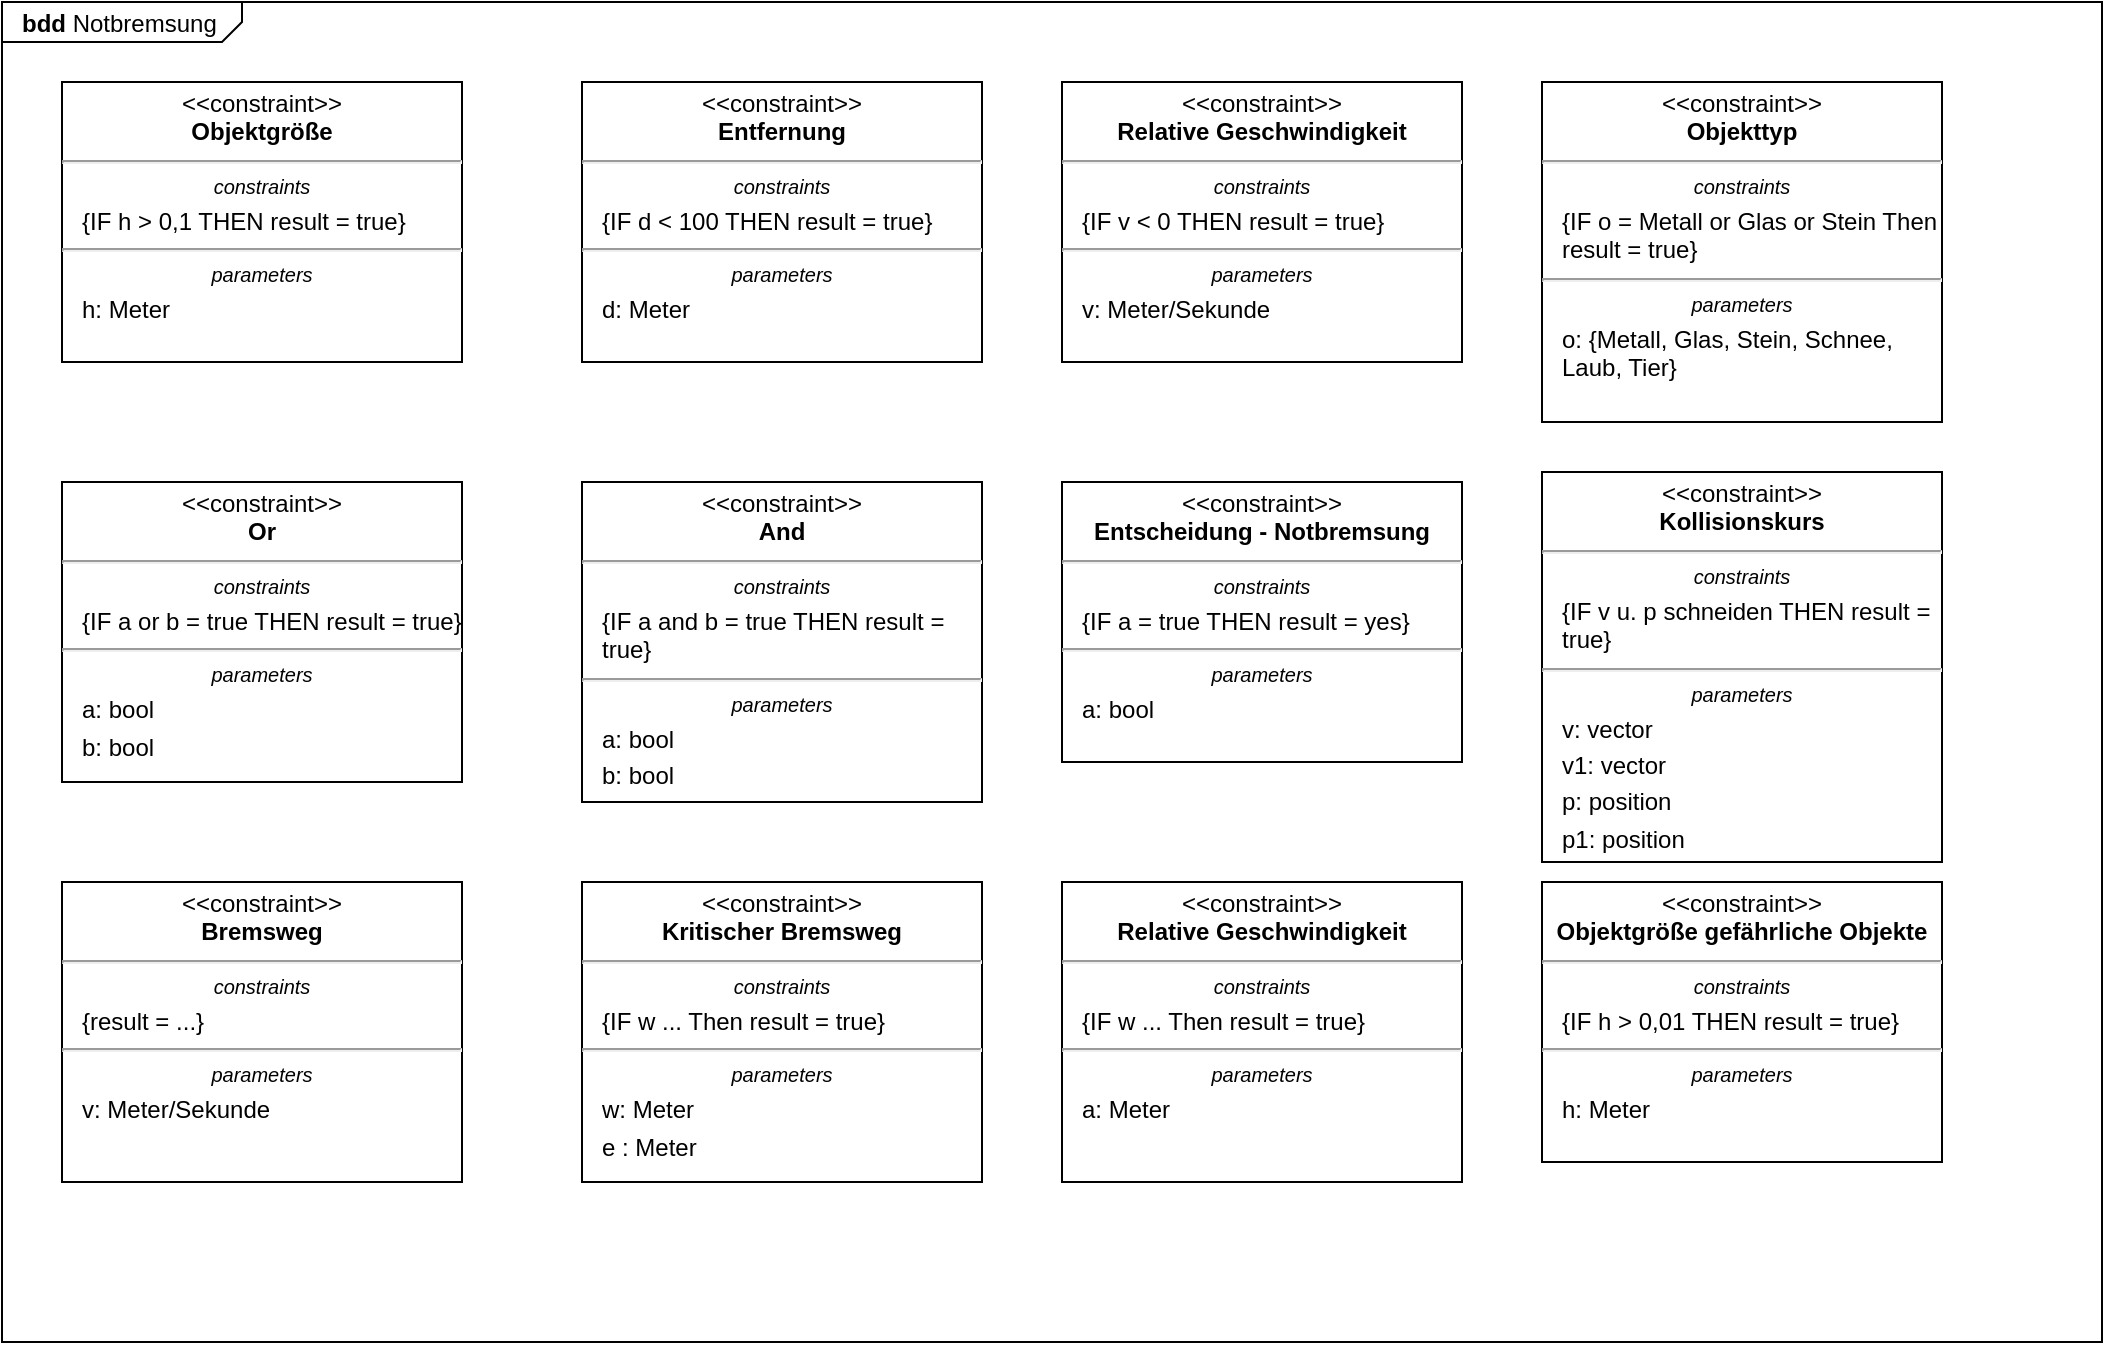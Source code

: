 <mxfile version="22.1.2" type="device">
  <diagram name="Page-1" id="4Vg1OiWSivnJI_nTH19_">
    <mxGraphModel dx="1341" dy="829" grid="1" gridSize="10" guides="1" tooltips="1" connect="1" arrows="1" fold="1" page="1" pageScale="1" pageWidth="1169" pageHeight="827" math="0" shadow="0">
      <root>
        <mxCell id="0" />
        <mxCell id="1" parent="0" />
        <mxCell id="WeHE-zejKHq6CL1Z7IIi-1" value="&lt;p style=&quot;margin:0px;margin-top:4px;margin-left:10px;text-align:left;&quot;&gt;&lt;b&gt;bdd&lt;/b&gt;   Notbremsung&lt;/p&gt;" style="html=1;shape=mxgraph.sysml.package;labelX=120;align=left;spacingLeft=10;overflow=fill;recursiveResize=0;" vertex="1" parent="1">
          <mxGeometry x="30" y="40" width="1050" height="670" as="geometry" />
        </mxCell>
        <mxCell id="WeHE-zejKHq6CL1Z7IIi-7" value="&lt;p style=&quot;margin:0px;margin-top:4px;text-align:center;&quot;&gt;&amp;lt;&amp;lt;constraint&amp;gt;&amp;gt;&lt;br&gt;&lt;b&gt;Objektgröße&lt;/b&gt;&lt;/p&gt;&lt;hr&gt;&lt;p style=&quot;font-size:10px;margin:0px;margin-top:4px;text-align:center;&quot;&gt;&lt;i&gt;constraints&lt;/i&gt;&lt;/p&gt;&lt;p style=&quot;margin:0px;margin-top:4px;margin-left:10px;text-align:left;&quot;&gt;{IF h &amp;gt; 0,1 THEN result = true}&lt;br&gt;&lt;/p&gt;&lt;hr&gt;&lt;p style=&quot;font-size:10px;margin:0px;margin-top:4px;text-align:center;&quot;&gt;&lt;i&gt;parameters&lt;/i&gt;&lt;/p&gt;&lt;p style=&quot;margin:0px;margin-top:4px;margin-left:10px;text-align:left;&quot;&gt;h: Meter&lt;br&gt;&lt;/p&gt;" style="shape=rect;html=1;overflow=fill;whiteSpace=wrap;" vertex="1" parent="1">
          <mxGeometry x="60" y="80" width="200" height="140" as="geometry" />
        </mxCell>
        <mxCell id="WeHE-zejKHq6CL1Z7IIi-8" value="&lt;p style=&quot;margin: 4px 0px 0px;&quot;&gt;&amp;lt;&amp;lt;constraint&amp;gt;&amp;gt;&lt;br&gt;&lt;b&gt;Entfernung&lt;/b&gt;&lt;/p&gt;&lt;hr&gt;&lt;p style=&quot;font-size: 10px; margin: 4px 0px 0px;&quot;&gt;&lt;i&gt;constraints&lt;/i&gt;&lt;/p&gt;&lt;p style=&quot;margin: 4px 0px 0px 10px; text-align: left;&quot;&gt;{IF d &amp;lt; 100 THEN result = true}&lt;br&gt;&lt;/p&gt;&lt;hr&gt;&lt;p style=&quot;font-size: 10px; margin: 4px 0px 0px;&quot;&gt;&lt;i&gt;parameters&lt;/i&gt;&lt;/p&gt;&lt;p style=&quot;margin: 4px 0px 0px 10px; text-align: left;&quot;&gt;d: Meter&lt;/p&gt;" style="shape=rect;html=1;overflow=fill;whiteSpace=wrap;" vertex="1" parent="1">
          <mxGeometry x="320" y="80" width="200" height="140" as="geometry" />
        </mxCell>
        <mxCell id="WeHE-zejKHq6CL1Z7IIi-9" value="&lt;p style=&quot;margin: 4px 0px 0px;&quot;&gt;&amp;lt;&amp;lt;constraint&amp;gt;&amp;gt;&lt;br&gt;&lt;b&gt;Relative Geschwindigkeit&lt;/b&gt;&lt;/p&gt;&lt;hr&gt;&lt;p style=&quot;font-size: 10px; margin: 4px 0px 0px;&quot;&gt;&lt;i&gt;constraints&lt;/i&gt;&lt;/p&gt;&lt;p style=&quot;margin: 4px 0px 0px 10px; text-align: left;&quot;&gt;{IF v &amp;lt; 0 THEN result = true}&lt;br&gt;&lt;/p&gt;&lt;hr&gt;&lt;p style=&quot;font-size: 10px; margin: 4px 0px 0px;&quot;&gt;&lt;i&gt;parameters&lt;/i&gt;&lt;/p&gt;&lt;p style=&quot;margin: 4px 0px 0px 10px; text-align: left;&quot;&gt;v: Meter/Sekunde&lt;/p&gt;" style="shape=rect;html=1;overflow=fill;whiteSpace=wrap;" vertex="1" parent="1">
          <mxGeometry x="560" y="80" width="200" height="140" as="geometry" />
        </mxCell>
        <mxCell id="WeHE-zejKHq6CL1Z7IIi-10" value="&lt;p style=&quot;margin: 4px 0px 0px;&quot;&gt;&amp;lt;&amp;lt;constraint&amp;gt;&amp;gt;&lt;br&gt;&lt;b&gt;Objekttyp&lt;/b&gt;&lt;/p&gt;&lt;hr&gt;&lt;p style=&quot;font-size: 10px; margin: 4px 0px 0px;&quot;&gt;&lt;i&gt;constraints&lt;/i&gt;&lt;/p&gt;&lt;p style=&quot;margin: 4px 0px 0px 10px; text-align: left;&quot;&gt;{IF o = Metall or Glas or Stein Then result = true}&lt;br&gt;&lt;/p&gt;&lt;hr&gt;&lt;p style=&quot;font-size: 10px; margin: 4px 0px 0px;&quot;&gt;&lt;i&gt;parameters&lt;/i&gt;&lt;/p&gt;&lt;p style=&quot;margin: 4px 0px 0px 10px; text-align: left;&quot;&gt;o: {Metall, Glas, Stein, Schnee, Laub, Tier}&lt;/p&gt;" style="shape=rect;html=1;overflow=fill;whiteSpace=wrap;" vertex="1" parent="1">
          <mxGeometry x="800" y="80" width="200" height="170" as="geometry" />
        </mxCell>
        <mxCell id="WeHE-zejKHq6CL1Z7IIi-11" value="&lt;p style=&quot;margin:0px;margin-top:4px;text-align:center;&quot;&gt;&amp;lt;&amp;lt;constraint&amp;gt;&amp;gt;&lt;br&gt;&lt;b&gt;Or&lt;/b&gt;&lt;/p&gt;&lt;hr&gt;&lt;p style=&quot;font-size:10px;margin:0px;margin-top:4px;text-align:center;&quot;&gt;&lt;i&gt;constraints&lt;/i&gt;&lt;/p&gt;&lt;p style=&quot;margin:0px;margin-top:4px;margin-left:10px;text-align:left;&quot;&gt;{IF a or b = true THEN result = true}&lt;br&gt;&lt;/p&gt;&lt;hr&gt;&lt;p style=&quot;font-size:10px;margin:0px;margin-top:4px;text-align:center;&quot;&gt;&lt;i&gt;parameters&lt;/i&gt;&lt;/p&gt;&lt;p style=&quot;margin:0px;margin-top:4px;margin-left:10px;text-align:left;&quot;&gt;a: bool&lt;br&gt;&lt;/p&gt;&lt;p style=&quot;margin:0px;margin-top:4px;margin-left:10px;text-align:left;&quot;&gt;b: bool&lt;br&gt;&lt;/p&gt;" style="shape=rect;html=1;overflow=fill;whiteSpace=wrap;" vertex="1" parent="1">
          <mxGeometry x="60" y="280" width="200" height="150" as="geometry" />
        </mxCell>
        <mxCell id="WeHE-zejKHq6CL1Z7IIi-12" value="&lt;p style=&quot;margin:0px;margin-top:4px;text-align:center;&quot;&gt;&amp;lt;&amp;lt;constraint&amp;gt;&amp;gt;&lt;br&gt;&lt;b&gt;Entscheidung - Notbremsung&lt;/b&gt;&lt;/p&gt;&lt;hr&gt;&lt;p style=&quot;font-size:10px;margin:0px;margin-top:4px;text-align:center;&quot;&gt;&lt;i&gt;constraints&lt;/i&gt;&lt;/p&gt;&lt;p style=&quot;margin:0px;margin-top:4px;margin-left:10px;text-align:left;&quot;&gt;{IF a = true THEN result = yes}&lt;br&gt;&lt;/p&gt;&lt;hr&gt;&lt;p style=&quot;font-size:10px;margin:0px;margin-top:4px;text-align:center;&quot;&gt;&lt;i&gt;parameters&lt;/i&gt;&lt;/p&gt;&lt;p style=&quot;margin:0px;margin-top:4px;margin-left:10px;text-align:left;&quot;&gt;a: bool&lt;/p&gt;" style="shape=rect;html=1;overflow=fill;whiteSpace=wrap;" vertex="1" parent="1">
          <mxGeometry x="560" y="280" width="200" height="140" as="geometry" />
        </mxCell>
        <mxCell id="WeHE-zejKHq6CL1Z7IIi-13" value="&lt;p style=&quot;margin:0px;margin-top:4px;text-align:center;&quot;&gt;&amp;lt;&amp;lt;constraint&amp;gt;&amp;gt;&lt;br&gt;&lt;b&gt;And&lt;/b&gt;&lt;/p&gt;&lt;hr&gt;&lt;p style=&quot;font-size:10px;margin:0px;margin-top:4px;text-align:center;&quot;&gt;&lt;i&gt;constraints&lt;/i&gt;&lt;/p&gt;&lt;p style=&quot;margin:0px;margin-top:4px;margin-left:10px;text-align:left;&quot;&gt;{IF a and b = true THEN result = true}&lt;br&gt;&lt;/p&gt;&lt;hr&gt;&lt;p style=&quot;font-size:10px;margin:0px;margin-top:4px;text-align:center;&quot;&gt;&lt;i&gt;parameters&lt;/i&gt;&lt;/p&gt;&lt;p style=&quot;margin:0px;margin-top:4px;margin-left:10px;text-align:left;&quot;&gt;a: bool&lt;br&gt;&lt;/p&gt;&lt;p style=&quot;margin:0px;margin-top:4px;margin-left:10px;text-align:left;&quot;&gt;b: bool&lt;br&gt;&lt;/p&gt;" style="shape=rect;html=1;overflow=fill;whiteSpace=wrap;" vertex="1" parent="1">
          <mxGeometry x="320" y="280" width="200" height="160" as="geometry" />
        </mxCell>
        <mxCell id="WeHE-zejKHq6CL1Z7IIi-14" value="&lt;p style=&quot;margin: 4px 0px 0px;&quot;&gt;&amp;lt;&amp;lt;constraint&amp;gt;&amp;gt;&lt;br&gt;&lt;b&gt;Kollisionskurs&lt;/b&gt;&lt;/p&gt;&lt;hr&gt;&lt;p style=&quot;font-size: 10px; margin: 4px 0px 0px;&quot;&gt;&lt;i&gt;constraints&lt;/i&gt;&lt;/p&gt;&lt;p style=&quot;margin: 4px 0px 0px 10px; text-align: left;&quot;&gt;{IF v u. p schneiden THEN result = true}&lt;br&gt;&lt;/p&gt;&lt;hr&gt;&lt;p style=&quot;font-size: 10px; margin: 4px 0px 0px;&quot;&gt;&lt;i&gt;parameters&lt;/i&gt;&lt;/p&gt;&lt;p style=&quot;margin: 4px 0px 0px 10px; text-align: left;&quot;&gt;v: vector&lt;/p&gt;&lt;p style=&quot;margin: 4px 0px 0px 10px; text-align: left;&quot;&gt;v1: vector&lt;/p&gt;&lt;p style=&quot;margin: 4px 0px 0px 10px; text-align: left;&quot;&gt;p: position&lt;/p&gt;&lt;p style=&quot;margin: 4px 0px 0px 10px; text-align: left;&quot;&gt;p1: position&lt;/p&gt;" style="shape=rect;html=1;overflow=fill;whiteSpace=wrap;" vertex="1" parent="1">
          <mxGeometry x="800" y="275" width="200" height="195" as="geometry" />
        </mxCell>
        <mxCell id="WeHE-zejKHq6CL1Z7IIi-15" value="&lt;p style=&quot;margin: 4px 0px 0px;&quot;&gt;&amp;lt;&amp;lt;constraint&amp;gt;&amp;gt;&lt;br&gt;&lt;b&gt;Bremsweg&lt;/b&gt;&lt;/p&gt;&lt;hr&gt;&lt;p style=&quot;font-size: 10px; margin: 4px 0px 0px;&quot;&gt;&lt;i&gt;constraints&lt;/i&gt;&lt;/p&gt;&lt;p style=&quot;margin: 4px 0px 0px 10px; text-align: left;&quot;&gt;{result = ...}&lt;br&gt;&lt;/p&gt;&lt;hr&gt;&lt;p style=&quot;font-size: 10px; margin: 4px 0px 0px;&quot;&gt;&lt;i&gt;parameters&lt;/i&gt;&lt;/p&gt;&lt;p style=&quot;margin: 4px 0px 0px 10px; text-align: left;&quot;&gt;v: Meter/Sekunde&lt;/p&gt;" style="shape=rect;html=1;overflow=fill;whiteSpace=wrap;" vertex="1" parent="1">
          <mxGeometry x="60" y="480" width="200" height="150" as="geometry" />
        </mxCell>
        <mxCell id="WeHE-zejKHq6CL1Z7IIi-16" value="&lt;p style=&quot;margin: 4px 0px 0px;&quot;&gt;&amp;lt;&amp;lt;constraint&amp;gt;&amp;gt;&lt;br&gt;&lt;b&gt;Kritischer Bremsweg&lt;/b&gt;&lt;/p&gt;&lt;hr&gt;&lt;p style=&quot;font-size: 10px; margin: 4px 0px 0px;&quot;&gt;&lt;i&gt;constraints&lt;/i&gt;&lt;/p&gt;&lt;p style=&quot;margin: 4px 0px 0px 10px; text-align: left;&quot;&gt;{IF w ... Then result = true}&lt;br&gt;&lt;/p&gt;&lt;hr&gt;&lt;p style=&quot;font-size: 10px; margin: 4px 0px 0px;&quot;&gt;&lt;i&gt;parameters&lt;/i&gt;&lt;/p&gt;&lt;p style=&quot;margin: 4px 0px 0px 10px; text-align: left;&quot;&gt;w: Meter&lt;/p&gt;&lt;p style=&quot;margin: 4px 0px 0px 10px; text-align: left;&quot;&gt;e : Meter&lt;/p&gt;" style="shape=rect;html=1;overflow=fill;whiteSpace=wrap;" vertex="1" parent="1">
          <mxGeometry x="320" y="480" width="200" height="150" as="geometry" />
        </mxCell>
        <mxCell id="WeHE-zejKHq6CL1Z7IIi-17" value="&lt;p style=&quot;margin: 4px 0px 0px;&quot;&gt;&amp;lt;&amp;lt;constraint&amp;gt;&amp;gt;&lt;br&gt;&lt;b&gt;Relative Geschwindigkeit&lt;/b&gt;&lt;/p&gt;&lt;hr&gt;&lt;p style=&quot;font-size: 10px; margin: 4px 0px 0px;&quot;&gt;&lt;i&gt;constraints&lt;/i&gt;&lt;/p&gt;&lt;p style=&quot;margin: 4px 0px 0px 10px; text-align: left;&quot;&gt;{IF w ... Then result = true}&lt;br&gt;&lt;/p&gt;&lt;hr&gt;&lt;p style=&quot;font-size: 10px; margin: 4px 0px 0px;&quot;&gt;&lt;i&gt;parameters&lt;/i&gt;&lt;/p&gt;&lt;p style=&quot;margin: 4px 0px 0px 10px; text-align: left;&quot;&gt;a: Meter&lt;/p&gt;" style="shape=rect;html=1;overflow=fill;whiteSpace=wrap;" vertex="1" parent="1">
          <mxGeometry x="560" y="480" width="200" height="150" as="geometry" />
        </mxCell>
        <mxCell id="WeHE-zejKHq6CL1Z7IIi-18" value="&lt;p style=&quot;margin:0px;margin-top:4px;text-align:center;&quot;&gt;&amp;lt;&amp;lt;constraint&amp;gt;&amp;gt;&lt;br&gt;&lt;b&gt;Objektgröße gefährliche Objekte&lt;/b&gt;&lt;/p&gt;&lt;hr&gt;&lt;p style=&quot;font-size:10px;margin:0px;margin-top:4px;text-align:center;&quot;&gt;&lt;i&gt;constraints&lt;/i&gt;&lt;/p&gt;&lt;p style=&quot;margin:0px;margin-top:4px;margin-left:10px;text-align:left;&quot;&gt;{IF h &amp;gt; 0,01 THEN result = true}&lt;br&gt;&lt;/p&gt;&lt;hr&gt;&lt;p style=&quot;font-size:10px;margin:0px;margin-top:4px;text-align:center;&quot;&gt;&lt;i&gt;parameters&lt;/i&gt;&lt;/p&gt;&lt;p style=&quot;margin:0px;margin-top:4px;margin-left:10px;text-align:left;&quot;&gt;h: Meter&lt;br&gt;&lt;/p&gt;" style="shape=rect;html=1;overflow=fill;whiteSpace=wrap;" vertex="1" parent="1">
          <mxGeometry x="800" y="480" width="200" height="140" as="geometry" />
        </mxCell>
      </root>
    </mxGraphModel>
  </diagram>
</mxfile>
